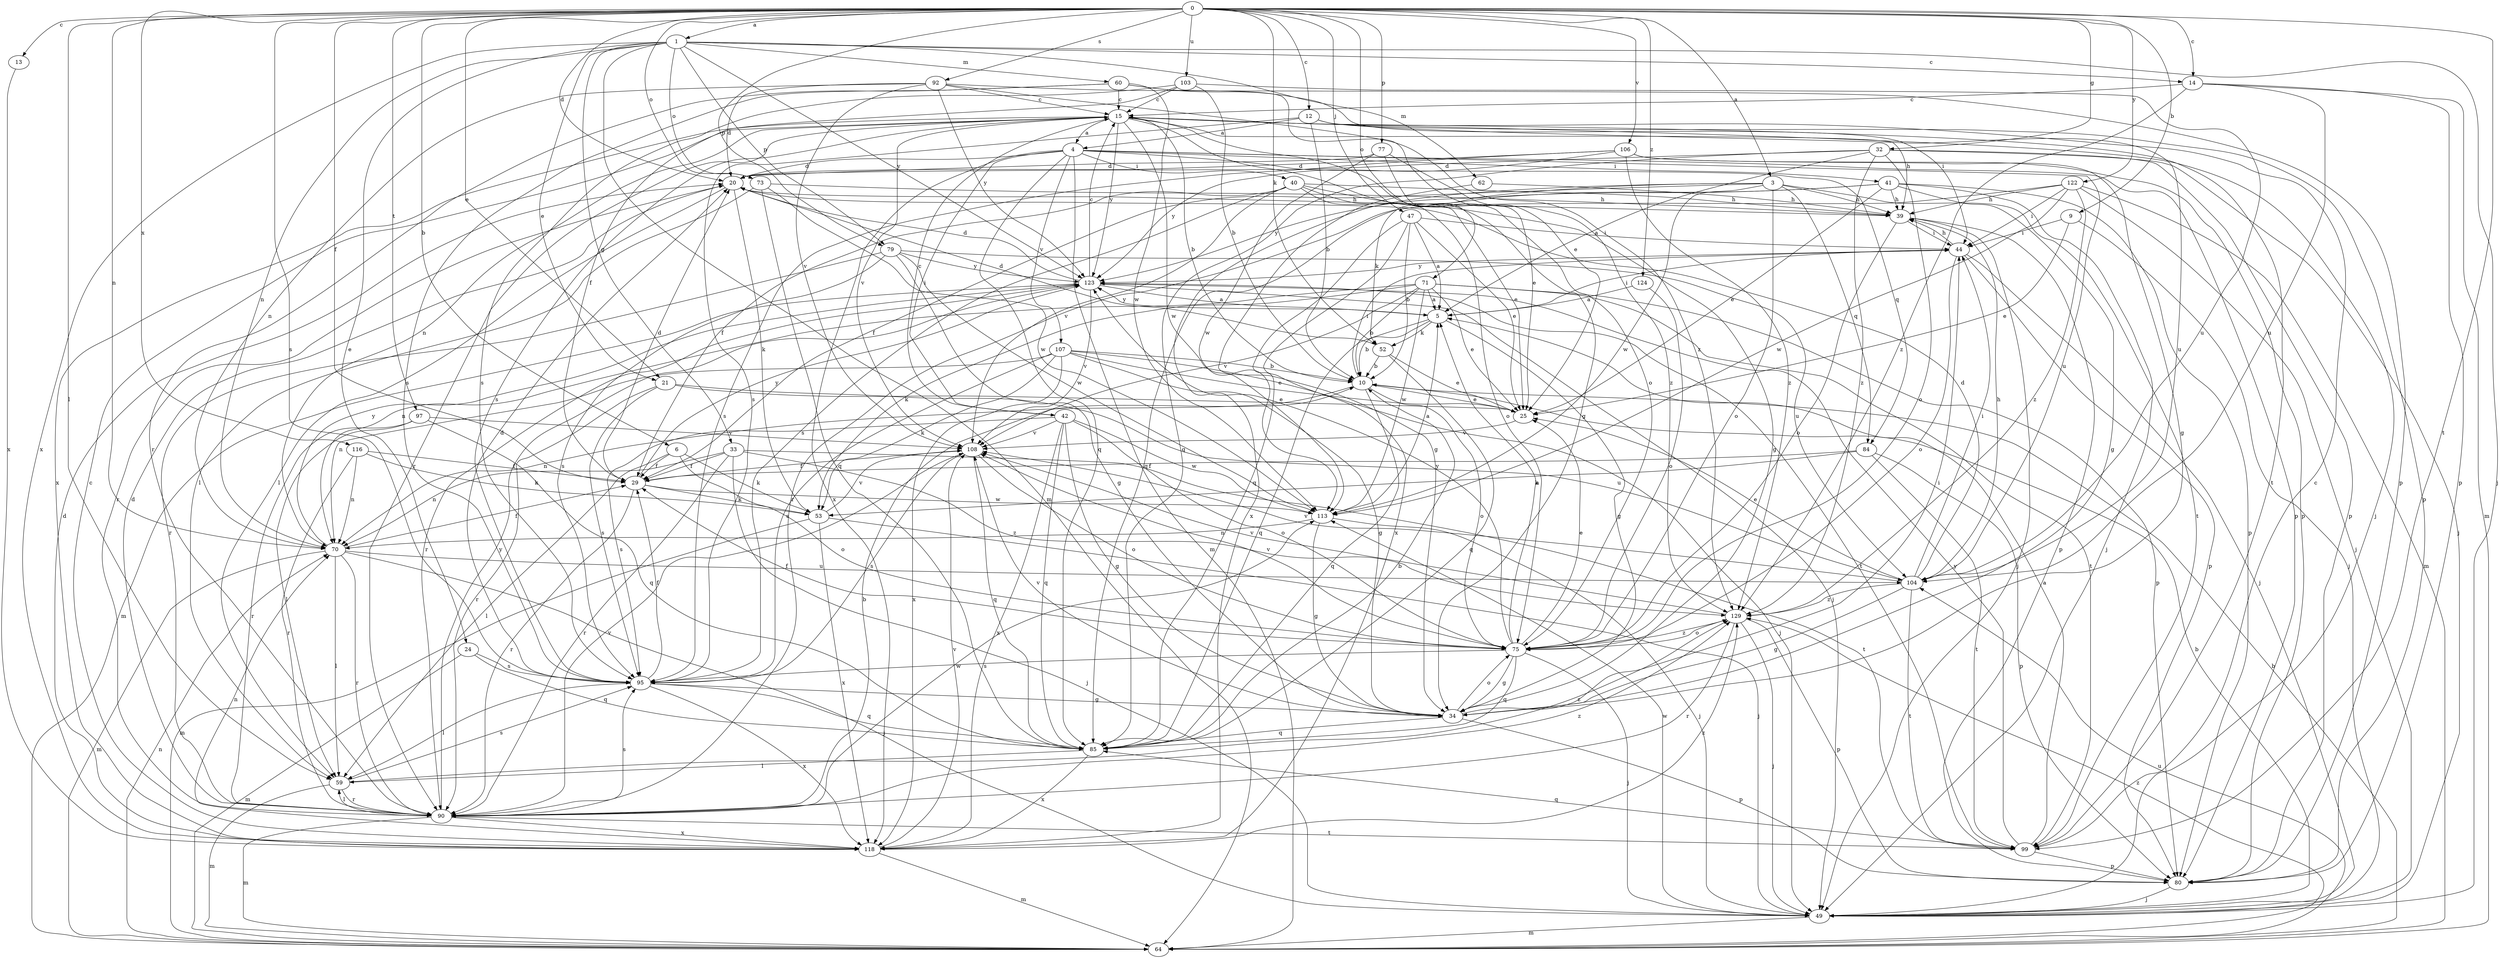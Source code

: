strict digraph  {
0;
1;
3;
4;
5;
6;
9;
10;
12;
13;
14;
15;
20;
21;
24;
25;
29;
32;
33;
34;
39;
40;
41;
42;
44;
47;
49;
52;
53;
59;
60;
62;
64;
70;
71;
73;
75;
77;
79;
80;
84;
85;
90;
92;
95;
97;
99;
103;
104;
106;
107;
108;
113;
116;
118;
122;
123;
124;
129;
0 -> 1  [label=a];
0 -> 3  [label=a];
0 -> 6  [label=b];
0 -> 9  [label=b];
0 -> 12  [label=c];
0 -> 13  [label=c];
0 -> 14  [label=c];
0 -> 20  [label=d];
0 -> 21  [label=e];
0 -> 29  [label=f];
0 -> 32  [label=g];
0 -> 47  [label=j];
0 -> 52  [label=k];
0 -> 59  [label=l];
0 -> 70  [label=n];
0 -> 71  [label=o];
0 -> 73  [label=o];
0 -> 77  [label=p];
0 -> 79  [label=p];
0 -> 92  [label=s];
0 -> 95  [label=s];
0 -> 97  [label=t];
0 -> 99  [label=t];
0 -> 103  [label=u];
0 -> 106  [label=v];
0 -> 116  [label=x];
0 -> 122  [label=y];
0 -> 124  [label=z];
1 -> 14  [label=c];
1 -> 21  [label=e];
1 -> 24  [label=e];
1 -> 33  [label=g];
1 -> 49  [label=j];
1 -> 60  [label=m];
1 -> 62  [label=m];
1 -> 64  [label=m];
1 -> 70  [label=n];
1 -> 73  [label=o];
1 -> 79  [label=p];
1 -> 118  [label=x];
1 -> 123  [label=y];
3 -> 29  [label=f];
3 -> 39  [label=h];
3 -> 52  [label=k];
3 -> 75  [label=o];
3 -> 84  [label=q];
3 -> 99  [label=t];
3 -> 113  [label=w];
3 -> 118  [label=x];
4 -> 20  [label=d];
4 -> 40  [label=i];
4 -> 41  [label=i];
4 -> 42  [label=i];
4 -> 64  [label=m];
4 -> 80  [label=p];
4 -> 84  [label=q];
4 -> 85  [label=q];
4 -> 104  [label=u];
4 -> 107  [label=v];
4 -> 118  [label=x];
5 -> 10  [label=b];
5 -> 34  [label=g];
5 -> 44  [label=i];
5 -> 52  [label=k];
5 -> 85  [label=q];
5 -> 123  [label=y];
6 -> 29  [label=f];
6 -> 53  [label=k];
6 -> 59  [label=l];
6 -> 75  [label=o];
9 -> 25  [label=e];
9 -> 44  [label=i];
9 -> 49  [label=j];
10 -> 25  [label=e];
10 -> 44  [label=i];
10 -> 70  [label=n];
10 -> 75  [label=o];
10 -> 85  [label=q];
12 -> 4  [label=a];
12 -> 10  [label=b];
12 -> 80  [label=p];
12 -> 95  [label=s];
12 -> 104  [label=u];
13 -> 118  [label=x];
14 -> 15  [label=c];
14 -> 64  [label=m];
14 -> 80  [label=p];
14 -> 104  [label=u];
14 -> 129  [label=z];
15 -> 4  [label=a];
15 -> 10  [label=b];
15 -> 34  [label=g];
15 -> 39  [label=h];
15 -> 49  [label=j];
15 -> 70  [label=n];
15 -> 75  [label=o];
15 -> 90  [label=r];
15 -> 95  [label=s];
15 -> 99  [label=t];
15 -> 108  [label=v];
15 -> 113  [label=w];
15 -> 118  [label=x];
15 -> 123  [label=y];
20 -> 39  [label=h];
20 -> 53  [label=k];
20 -> 59  [label=l];
20 -> 90  [label=r];
21 -> 25  [label=e];
21 -> 90  [label=r];
21 -> 95  [label=s];
21 -> 104  [label=u];
24 -> 64  [label=m];
24 -> 85  [label=q];
24 -> 95  [label=s];
25 -> 108  [label=v];
29 -> 20  [label=d];
29 -> 53  [label=k];
29 -> 90  [label=r];
29 -> 113  [label=w];
29 -> 123  [label=y];
32 -> 5  [label=a];
32 -> 20  [label=d];
32 -> 49  [label=j];
32 -> 75  [label=o];
32 -> 80  [label=p];
32 -> 85  [label=q];
32 -> 129  [label=z];
33 -> 29  [label=f];
33 -> 49  [label=j];
33 -> 70  [label=n];
33 -> 90  [label=r];
33 -> 99  [label=t];
33 -> 129  [label=z];
34 -> 44  [label=i];
34 -> 75  [label=o];
34 -> 80  [label=p];
34 -> 85  [label=q];
34 -> 108  [label=v];
39 -> 44  [label=i];
39 -> 49  [label=j];
39 -> 75  [label=o];
39 -> 80  [label=p];
40 -> 25  [label=e];
40 -> 29  [label=f];
40 -> 34  [label=g];
40 -> 39  [label=h];
40 -> 75  [label=o];
40 -> 95  [label=s];
40 -> 108  [label=v];
41 -> 25  [label=e];
41 -> 34  [label=g];
41 -> 39  [label=h];
41 -> 49  [label=j];
41 -> 80  [label=p];
41 -> 85  [label=q];
41 -> 123  [label=y];
42 -> 15  [label=c];
42 -> 34  [label=g];
42 -> 75  [label=o];
42 -> 85  [label=q];
42 -> 95  [label=s];
42 -> 108  [label=v];
42 -> 113  [label=w];
42 -> 118  [label=x];
44 -> 39  [label=h];
44 -> 49  [label=j];
44 -> 75  [label=o];
44 -> 80  [label=p];
44 -> 123  [label=y];
47 -> 5  [label=a];
47 -> 10  [label=b];
47 -> 25  [label=e];
47 -> 44  [label=i];
47 -> 85  [label=q];
47 -> 118  [label=x];
49 -> 10  [label=b];
49 -> 64  [label=m];
49 -> 113  [label=w];
52 -> 10  [label=b];
52 -> 20  [label=d];
52 -> 25  [label=e];
52 -> 85  [label=q];
53 -> 49  [label=j];
53 -> 64  [label=m];
53 -> 108  [label=v];
53 -> 118  [label=x];
59 -> 64  [label=m];
59 -> 90  [label=r];
59 -> 95  [label=s];
59 -> 129  [label=z];
60 -> 15  [label=c];
60 -> 25  [label=e];
60 -> 44  [label=i];
60 -> 90  [label=r];
60 -> 95  [label=s];
60 -> 113  [label=w];
62 -> 34  [label=g];
62 -> 39  [label=h];
64 -> 10  [label=b];
64 -> 70  [label=n];
64 -> 104  [label=u];
64 -> 129  [label=z];
70 -> 29  [label=f];
70 -> 49  [label=j];
70 -> 59  [label=l];
70 -> 64  [label=m];
70 -> 90  [label=r];
70 -> 104  [label=u];
70 -> 123  [label=y];
71 -> 5  [label=a];
71 -> 10  [label=b];
71 -> 25  [label=e];
71 -> 53  [label=k];
71 -> 70  [label=n];
71 -> 80  [label=p];
71 -> 99  [label=t];
71 -> 108  [label=v];
71 -> 113  [label=w];
73 -> 39  [label=h];
73 -> 59  [label=l];
73 -> 85  [label=q];
73 -> 113  [label=w];
75 -> 5  [label=a];
75 -> 25  [label=e];
75 -> 29  [label=f];
75 -> 34  [label=g];
75 -> 49  [label=j];
75 -> 85  [label=q];
75 -> 95  [label=s];
75 -> 108  [label=v];
75 -> 123  [label=y];
75 -> 129  [label=z];
77 -> 20  [label=d];
77 -> 25  [label=e];
77 -> 113  [label=w];
77 -> 129  [label=z];
79 -> 34  [label=g];
79 -> 90  [label=r];
79 -> 95  [label=s];
79 -> 104  [label=u];
79 -> 113  [label=w];
79 -> 123  [label=y];
80 -> 49  [label=j];
84 -> 29  [label=f];
84 -> 53  [label=k];
84 -> 80  [label=p];
84 -> 99  [label=t];
85 -> 10  [label=b];
85 -> 59  [label=l];
85 -> 118  [label=x];
90 -> 10  [label=b];
90 -> 20  [label=d];
90 -> 59  [label=l];
90 -> 64  [label=m];
90 -> 95  [label=s];
90 -> 99  [label=t];
90 -> 108  [label=v];
90 -> 113  [label=w];
90 -> 118  [label=x];
90 -> 123  [label=y];
90 -> 129  [label=z];
92 -> 15  [label=c];
92 -> 20  [label=d];
92 -> 70  [label=n];
92 -> 80  [label=p];
92 -> 108  [label=v];
92 -> 123  [label=y];
92 -> 129  [label=z];
95 -> 20  [label=d];
95 -> 29  [label=f];
95 -> 34  [label=g];
95 -> 59  [label=l];
95 -> 85  [label=q];
95 -> 118  [label=x];
97 -> 59  [label=l];
97 -> 85  [label=q];
97 -> 90  [label=r];
97 -> 108  [label=v];
99 -> 5  [label=a];
99 -> 15  [label=c];
99 -> 80  [label=p];
99 -> 85  [label=q];
99 -> 123  [label=y];
103 -> 10  [label=b];
103 -> 15  [label=c];
103 -> 29  [label=f];
103 -> 95  [label=s];
103 -> 104  [label=u];
104 -> 20  [label=d];
104 -> 25  [label=e];
104 -> 34  [label=g];
104 -> 39  [label=h];
104 -> 44  [label=i];
104 -> 99  [label=t];
104 -> 108  [label=v];
104 -> 129  [label=z];
106 -> 20  [label=d];
106 -> 34  [label=g];
106 -> 80  [label=p];
106 -> 95  [label=s];
106 -> 123  [label=y];
106 -> 129  [label=z];
107 -> 10  [label=b];
107 -> 25  [label=e];
107 -> 34  [label=g];
107 -> 49  [label=j];
107 -> 53  [label=k];
107 -> 70  [label=n];
107 -> 95  [label=s];
107 -> 118  [label=x];
108 -> 29  [label=f];
108 -> 75  [label=o];
108 -> 85  [label=q];
108 -> 95  [label=s];
113 -> 5  [label=a];
113 -> 34  [label=g];
113 -> 49  [label=j];
113 -> 70  [label=n];
116 -> 29  [label=f];
116 -> 53  [label=k];
116 -> 70  [label=n];
116 -> 90  [label=r];
118 -> 15  [label=c];
118 -> 20  [label=d];
118 -> 64  [label=m];
118 -> 70  [label=n];
118 -> 108  [label=v];
118 -> 129  [label=z];
122 -> 39  [label=h];
122 -> 44  [label=i];
122 -> 49  [label=j];
122 -> 64  [label=m];
122 -> 90  [label=r];
122 -> 113  [label=w];
122 -> 129  [label=z];
123 -> 5  [label=a];
123 -> 15  [label=c];
123 -> 20  [label=d];
123 -> 49  [label=j];
123 -> 64  [label=m];
123 -> 90  [label=r];
123 -> 99  [label=t];
123 -> 108  [label=v];
124 -> 5  [label=a];
124 -> 75  [label=o];
129 -> 49  [label=j];
129 -> 75  [label=o];
129 -> 80  [label=p];
129 -> 90  [label=r];
129 -> 108  [label=v];
}
